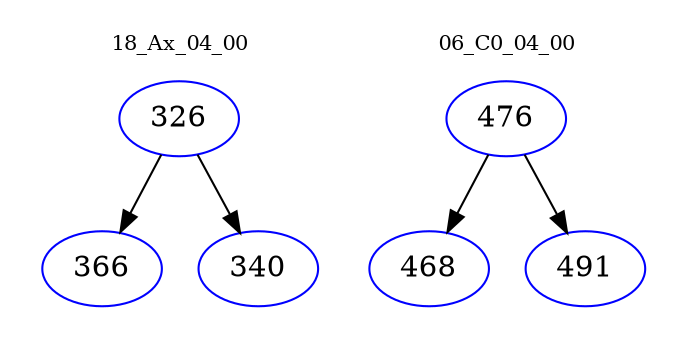 digraph{
subgraph cluster_0 {
color = white
label = "18_Ax_04_00";
fontsize=10;
T0_326 [label="326", color="blue"]
T0_326 -> T0_366 [color="black"]
T0_366 [label="366", color="blue"]
T0_326 -> T0_340 [color="black"]
T0_340 [label="340", color="blue"]
}
subgraph cluster_1 {
color = white
label = "06_C0_04_00";
fontsize=10;
T1_476 [label="476", color="blue"]
T1_476 -> T1_468 [color="black"]
T1_468 [label="468", color="blue"]
T1_476 -> T1_491 [color="black"]
T1_491 [label="491", color="blue"]
}
}
